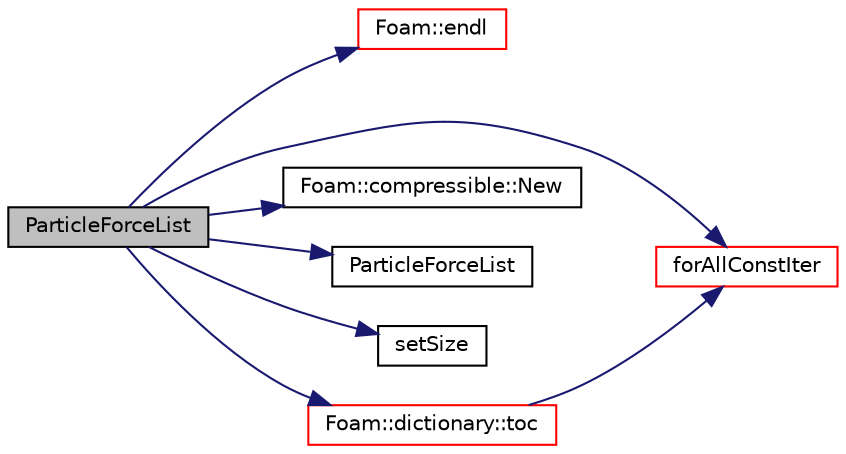 digraph "ParticleForceList"
{
  bgcolor="transparent";
  edge [fontname="Helvetica",fontsize="10",labelfontname="Helvetica",labelfontsize="10"];
  node [fontname="Helvetica",fontsize="10",shape=record];
  rankdir="LR";
  Node1 [label="ParticleForceList",height=0.2,width=0.4,color="black", fillcolor="grey75", style="filled", fontcolor="black"];
  Node1 -> Node2 [color="midnightblue",fontsize="10",style="solid",fontname="Helvetica"];
  Node2 [label="Foam::endl",height=0.2,width=0.4,color="red",URL="$a10742.html#a2db8fe02a0d3909e9351bb4275b23ce4",tooltip="Add newline and flush stream. "];
  Node1 -> Node3 [color="midnightblue",fontsize="10",style="solid",fontname="Helvetica"];
  Node3 [label="forAllConstIter",height=0.2,width=0.4,color="red",URL="$a02966.html#ae21e2836509b0fa7f7cedf6493b11b09"];
  Node1 -> Node4 [color="midnightblue",fontsize="10",style="solid",fontname="Helvetica"];
  Node4 [label="Foam::compressible::New",height=0.2,width=0.4,color="black",URL="$a10749.html#ac8bda880d4c66ce83b8278cc6db08df1"];
  Node1 -> Node5 [color="midnightblue",fontsize="10",style="solid",fontname="Helvetica"];
  Node5 [label="ParticleForceList",height=0.2,width=0.4,color="black",URL="$a01784.html#a049c56a53d73633132ec4a8c6a488124",tooltip="Null constructor. "];
  Node1 -> Node6 [color="midnightblue",fontsize="10",style="solid",fontname="Helvetica"];
  Node6 [label="setSize",height=0.2,width=0.4,color="black",URL="$a03932.html#a6f8d72476baf295a054f72dfbc9c61c3"];
  Node1 -> Node7 [color="midnightblue",fontsize="10",style="solid",fontname="Helvetica"];
  Node7 [label="Foam::dictionary::toc",height=0.2,width=0.4,color="red",URL="$a00525.html#a0f6e0082a283505ed197ce3e0498326b",tooltip="Return the table of contents. "];
  Node7 -> Node3 [color="midnightblue",fontsize="10",style="solid",fontname="Helvetica"];
}
